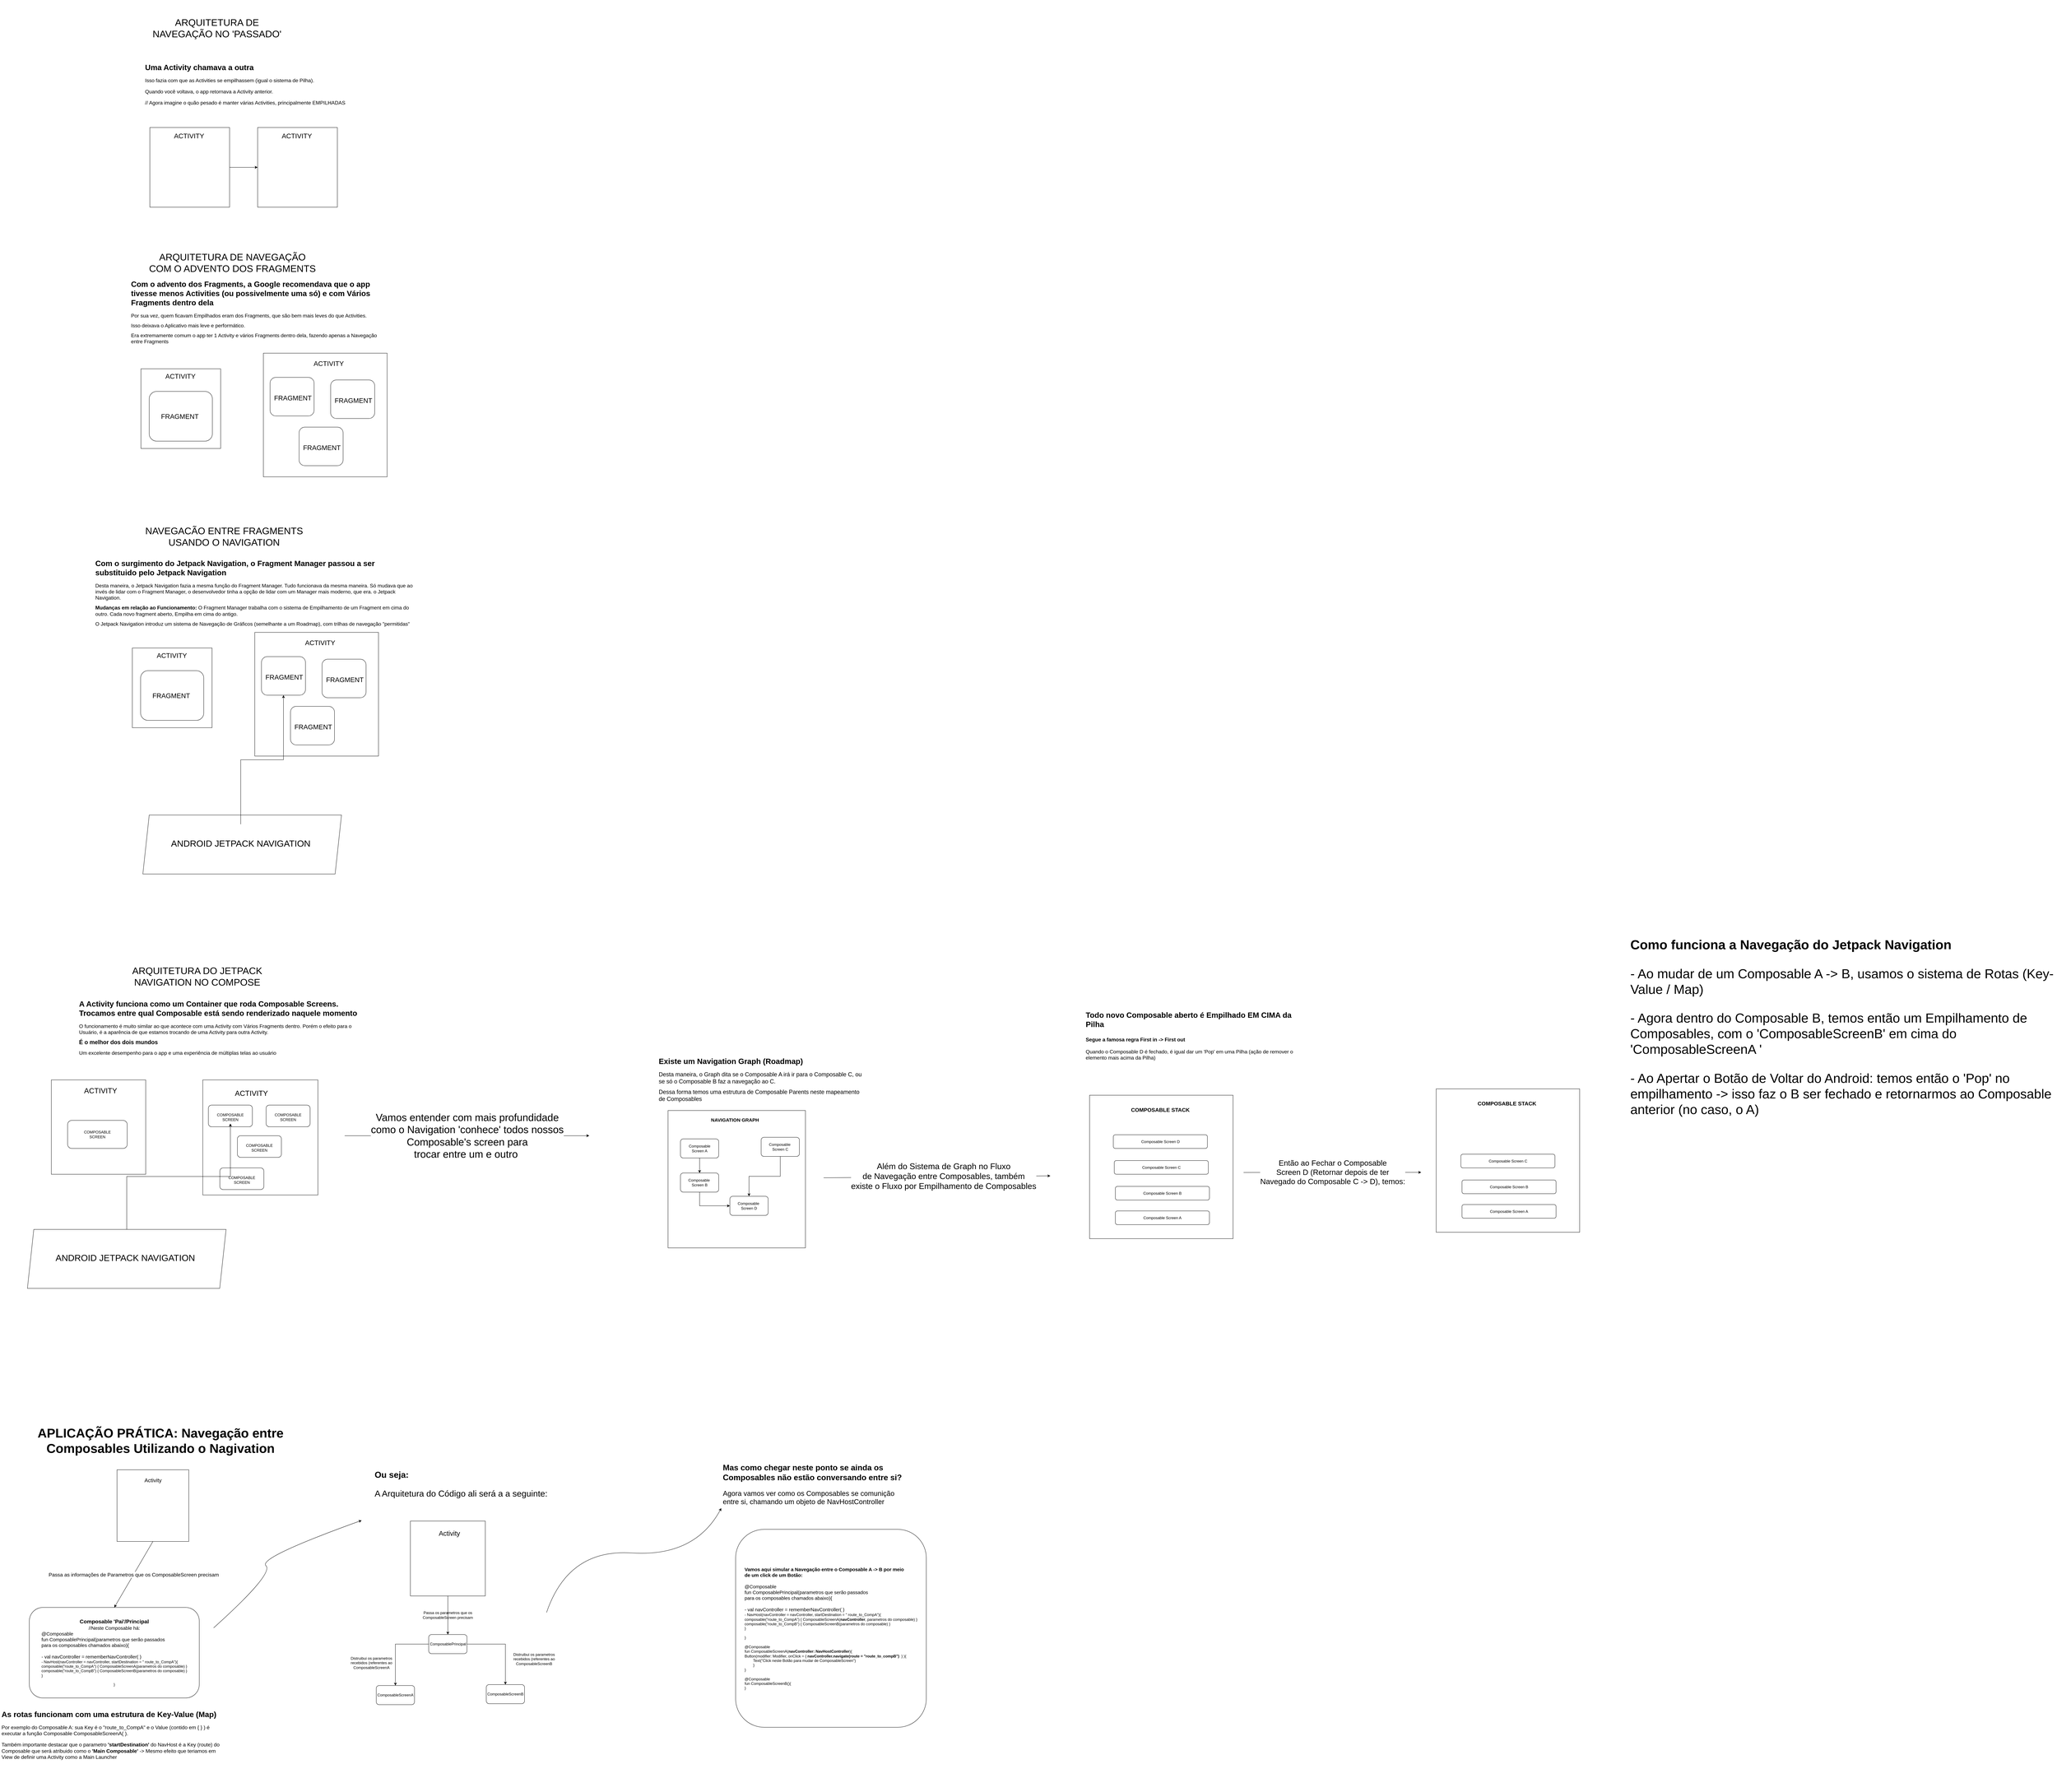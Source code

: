 <mxfile version="23.0.2" type="device">
  <diagram name="Página-1" id="vnE-OhJ1quT59aBhmt5D">
    <mxGraphModel dx="3384" dy="2220" grid="0" gridSize="10" guides="1" tooltips="1" connect="1" arrows="1" fold="1" page="0" pageScale="1" pageWidth="1169" pageHeight="827" math="0" shadow="0">
      <root>
        <mxCell id="0" />
        <mxCell id="1" parent="0" />
        <mxCell id="b6XDqglJRnaAeLfVJK7R-1" value="&lt;font style=&quot;font-size: 30px;&quot;&gt;ARQUITETURA DO JETPACK NAVIGATION NO COMPOSE&lt;/font&gt;" style="text;html=1;strokeColor=none;fillColor=none;align=center;verticalAlign=middle;whiteSpace=wrap;rounded=0;" vertex="1" parent="1">
          <mxGeometry x="-1891" y="1651" width="437" height="176" as="geometry" />
        </mxCell>
        <mxCell id="b6XDqglJRnaAeLfVJK7R-7" value="&lt;font style=&quot;font-size: 30px;&quot;&gt;ARQUITETURA DE NAVEGAÇÃO COM O ADVENTO DOS FRAGMENTS&lt;/font&gt;" style="text;html=1;strokeColor=none;fillColor=none;align=center;verticalAlign=middle;whiteSpace=wrap;rounded=0;" vertex="1" parent="1">
          <mxGeometry x="-1829" y="-588" width="534" height="176" as="geometry" />
        </mxCell>
        <mxCell id="b6XDqglJRnaAeLfVJK7R-8" value="" style="whiteSpace=wrap;html=1;aspect=fixed;" vertex="1" parent="1">
          <mxGeometry x="-1849" y="-167" width="250" height="250" as="geometry" />
        </mxCell>
        <mxCell id="b6XDqglJRnaAeLfVJK7R-9" value="&lt;font style=&quot;font-size: 21px;&quot;&gt;ACTIVITY&lt;/font&gt;" style="text;html=1;strokeColor=none;fillColor=none;align=center;verticalAlign=middle;whiteSpace=wrap;rounded=0;" vertex="1" parent="1">
          <mxGeometry x="-1841" y="-161" width="232" height="34" as="geometry" />
        </mxCell>
        <mxCell id="b6XDqglJRnaAeLfVJK7R-10" value="" style="rounded=1;whiteSpace=wrap;html=1;" vertex="1" parent="1">
          <mxGeometry x="-1823" y="-96" width="198" height="156" as="geometry" />
        </mxCell>
        <mxCell id="b6XDqglJRnaAeLfVJK7R-12" value="&lt;font style=&quot;font-size: 21px;&quot;&gt;FRAGMENT&lt;/font&gt;" style="text;html=1;strokeColor=none;fillColor=none;align=center;verticalAlign=middle;whiteSpace=wrap;rounded=0;" vertex="1" parent="1">
          <mxGeometry x="-1843" y="-35" width="232" height="34" as="geometry" />
        </mxCell>
        <mxCell id="b6XDqglJRnaAeLfVJK7R-30" style="edgeStyle=orthogonalEdgeStyle;rounded=0;orthogonalLoop=1;jettySize=auto;html=1;exitX=1;exitY=0.5;exitDx=0;exitDy=0;entryX=0;entryY=0.5;entryDx=0;entryDy=0;" edge="1" parent="1" source="b6XDqglJRnaAeLfVJK7R-14" target="b6XDqglJRnaAeLfVJK7R-28">
          <mxGeometry relative="1" as="geometry" />
        </mxCell>
        <mxCell id="b6XDqglJRnaAeLfVJK7R-14" value="" style="whiteSpace=wrap;html=1;aspect=fixed;" vertex="1" parent="1">
          <mxGeometry x="-1821" y="-924" width="250" height="250" as="geometry" />
        </mxCell>
        <mxCell id="b6XDqglJRnaAeLfVJK7R-15" value="&lt;font style=&quot;font-size: 21px;&quot;&gt;ACTIVITY&lt;/font&gt;" style="text;html=1;strokeColor=none;fillColor=none;align=center;verticalAlign=middle;whiteSpace=wrap;rounded=0;" vertex="1" parent="1">
          <mxGeometry x="-1814" y="-915" width="232" height="34" as="geometry" />
        </mxCell>
        <mxCell id="b6XDqglJRnaAeLfVJK7R-21" value="&lt;font style=&quot;font-size: 30px;&quot;&gt;ARQUITETURA DE NAVEGAÇÃO NO &#39;PASSADO&#39;&lt;/font&gt;" style="text;html=1;strokeColor=none;fillColor=none;align=center;verticalAlign=middle;whiteSpace=wrap;rounded=0;" vertex="1" parent="1">
          <mxGeometry x="-1829" y="-1324" width="437" height="176" as="geometry" />
        </mxCell>
        <mxCell id="b6XDqglJRnaAeLfVJK7R-28" value="" style="whiteSpace=wrap;html=1;aspect=fixed;" vertex="1" parent="1">
          <mxGeometry x="-1483" y="-924" width="250" height="250" as="geometry" />
        </mxCell>
        <mxCell id="b6XDqglJRnaAeLfVJK7R-29" value="&lt;font style=&quot;font-size: 21px;&quot;&gt;ACTIVITY&lt;/font&gt;" style="text;html=1;strokeColor=none;fillColor=none;align=center;verticalAlign=middle;whiteSpace=wrap;rounded=0;" vertex="1" parent="1">
          <mxGeometry x="-1476" y="-915" width="232" height="34" as="geometry" />
        </mxCell>
        <mxCell id="b6XDqglJRnaAeLfVJK7R-32" value="&lt;h1&gt;Uma Activity chamava a outra&lt;/h1&gt;&lt;p style=&quot;font-size: 16px;&quot;&gt;&lt;font style=&quot;font-size: 16px;&quot;&gt;Isso fazia com que as Activities se empilhassem (igual o sistema de Pilha).&amp;nbsp;&lt;/font&gt;&lt;/p&gt;&lt;p style=&quot;font-size: 16px;&quot;&gt;&lt;font style=&quot;font-size: 16px;&quot;&gt;Quando você voltava, o app retornava a Activity anterior.&lt;/font&gt;&lt;/p&gt;&lt;p style=&quot;font-size: 16px;&quot;&gt;&lt;font style=&quot;font-size: 16px;&quot;&gt;// Agora imagine o quão pesado é manter várias Activities, principalmente EMPILHADAS&lt;/font&gt;&lt;/p&gt;" style="text;html=1;strokeColor=none;fillColor=none;spacing=5;spacingTop=-20;whiteSpace=wrap;overflow=hidden;rounded=0;" vertex="1" parent="1">
          <mxGeometry x="-1841" y="-1132" width="784.5" height="158" as="geometry" />
        </mxCell>
        <mxCell id="b6XDqglJRnaAeLfVJK7R-33" value="&lt;h1&gt;Com o advento dos Fragments, a Google recomendava que o app tivesse menos Activities (ou possivelmente uma só) e com Vários Fragments dentro dela&lt;/h1&gt;&lt;p&gt;&lt;font style=&quot;font-size: 16px;&quot;&gt;Por sua vez, quem ficavam Empilhados eram dos Fragments, que são bem mais leves do que Activities.&lt;/font&gt;&lt;/p&gt;&lt;p&gt;&lt;font style=&quot;font-size: 16px;&quot;&gt;Isso deixava o Aplicativo mais leve e performático.&lt;/font&gt;&lt;/p&gt;&lt;p&gt;&lt;font style=&quot;font-size: 16px;&quot;&gt;Era extremamente comum o app ter 1 Activity e vários Fragments dentro dela, fazendo apenas a Navegação entre Fragments&lt;/font&gt;&lt;/p&gt;" style="text;html=1;strokeColor=none;fillColor=none;spacing=5;spacingTop=-20;whiteSpace=wrap;overflow=hidden;rounded=0;" vertex="1" parent="1">
          <mxGeometry x="-1885" y="-452" width="794" height="224" as="geometry" />
        </mxCell>
        <mxCell id="b6XDqglJRnaAeLfVJK7R-34" value="" style="whiteSpace=wrap;html=1;aspect=fixed;" vertex="1" parent="1">
          <mxGeometry x="-1465" y="-216" width="388" height="388" as="geometry" />
        </mxCell>
        <mxCell id="b6XDqglJRnaAeLfVJK7R-35" value="&lt;font style=&quot;font-size: 21px;&quot;&gt;ACTIVITY&lt;/font&gt;" style="text;html=1;strokeColor=none;fillColor=none;align=center;verticalAlign=middle;whiteSpace=wrap;rounded=0;" vertex="1" parent="1">
          <mxGeometry x="-1376" y="-201" width="232" height="34" as="geometry" />
        </mxCell>
        <mxCell id="b6XDqglJRnaAeLfVJK7R-40" value="" style="rounded=1;whiteSpace=wrap;html=1;" vertex="1" parent="1">
          <mxGeometry x="-1444" y="-140" width="138" height="121" as="geometry" />
        </mxCell>
        <mxCell id="b6XDqglJRnaAeLfVJK7R-41" value="&lt;font style=&quot;font-size: 21px;&quot;&gt;FRAGMENT&lt;/font&gt;" style="text;html=1;strokeColor=none;fillColor=none;align=center;verticalAlign=middle;whiteSpace=wrap;rounded=0;" vertex="1" parent="1">
          <mxGeometry x="-1453" y="-85" width="161" height="18" as="geometry" />
        </mxCell>
        <mxCell id="b6XDqglJRnaAeLfVJK7R-42" value="" style="rounded=1;whiteSpace=wrap;html=1;" vertex="1" parent="1">
          <mxGeometry x="-1254" y="-132" width="138" height="121" as="geometry" />
        </mxCell>
        <mxCell id="b6XDqglJRnaAeLfVJK7R-43" value="&lt;font style=&quot;font-size: 21px;&quot;&gt;FRAGMENT&lt;/font&gt;" style="text;html=1;strokeColor=none;fillColor=none;align=center;verticalAlign=middle;whiteSpace=wrap;rounded=0;" vertex="1" parent="1">
          <mxGeometry x="-1263" y="-77" width="161" height="18" as="geometry" />
        </mxCell>
        <mxCell id="b6XDqglJRnaAeLfVJK7R-44" value="" style="rounded=1;whiteSpace=wrap;html=1;" vertex="1" parent="1">
          <mxGeometry x="-1353" y="16" width="138" height="121" as="geometry" />
        </mxCell>
        <mxCell id="b6XDqglJRnaAeLfVJK7R-45" value="&lt;font style=&quot;font-size: 21px;&quot;&gt;FRAGMENT&lt;/font&gt;" style="text;html=1;strokeColor=none;fillColor=none;align=center;verticalAlign=middle;whiteSpace=wrap;rounded=0;" vertex="1" parent="1">
          <mxGeometry x="-1362" y="71" width="161" height="18" as="geometry" />
        </mxCell>
        <mxCell id="b6XDqglJRnaAeLfVJK7R-58" value="&lt;h1&gt;A Activity funciona como um Container que roda Composable Screens. Trocamos entre qual Composable está sendo renderizado naquele momento&lt;/h1&gt;&lt;p&gt;&lt;font style=&quot;font-size: 16px;&quot;&gt;O funcionamento é muito similar ao que acontece com uma Activity com Vários Fragments dentro. Porém o efeito para o Usuário, é a aparência de que estamos trocando de uma Activity para outra Activity.&lt;/font&gt;&lt;/p&gt;&lt;p&gt;&lt;font size=&quot;1&quot; style=&quot;&quot;&gt;&lt;b style=&quot;font-size: 18px;&quot;&gt;É o melhor dos dois mundos&lt;/b&gt;&lt;/font&gt;&lt;/p&gt;&lt;p&gt;&lt;font style=&quot;font-size: 16px;&quot;&gt;Um excelente desempenho para o app e uma experiência de múltiplas telas ao usuário&lt;/font&gt;&lt;/p&gt;&lt;p&gt;&lt;br&gt;&lt;/p&gt;&lt;p&gt;&lt;br&gt;&lt;/p&gt;" style="text;html=1;strokeColor=none;fillColor=none;spacing=5;spacingTop=-20;whiteSpace=wrap;overflow=hidden;rounded=0;" vertex="1" parent="1">
          <mxGeometry x="-2048" y="1806" width="919" height="210" as="geometry" />
        </mxCell>
        <mxCell id="b6XDqglJRnaAeLfVJK7R-73" value="&lt;font style=&quot;font-size: 30px;&quot;&gt;NAVEGACÃO ENTRE FRAGMENTS USANDO O NAVIGATION&lt;/font&gt;" style="text;html=1;strokeColor=none;fillColor=none;align=center;verticalAlign=middle;whiteSpace=wrap;rounded=0;" vertex="1" parent="1">
          <mxGeometry x="-1855.5" y="271" width="534" height="176" as="geometry" />
        </mxCell>
        <mxCell id="b6XDqglJRnaAeLfVJK7R-74" value="" style="whiteSpace=wrap;html=1;aspect=fixed;" vertex="1" parent="1">
          <mxGeometry x="-1876" y="709" width="250" height="250" as="geometry" />
        </mxCell>
        <mxCell id="b6XDqglJRnaAeLfVJK7R-75" value="&lt;font style=&quot;font-size: 21px;&quot;&gt;ACTIVITY&lt;/font&gt;" style="text;html=1;strokeColor=none;fillColor=none;align=center;verticalAlign=middle;whiteSpace=wrap;rounded=0;" vertex="1" parent="1">
          <mxGeometry x="-1868" y="715" width="232" height="34" as="geometry" />
        </mxCell>
        <mxCell id="b6XDqglJRnaAeLfVJK7R-76" value="" style="rounded=1;whiteSpace=wrap;html=1;" vertex="1" parent="1">
          <mxGeometry x="-1850" y="780" width="198" height="156" as="geometry" />
        </mxCell>
        <mxCell id="b6XDqglJRnaAeLfVJK7R-77" value="&lt;font style=&quot;font-size: 21px;&quot;&gt;FRAGMENT&lt;/font&gt;" style="text;html=1;strokeColor=none;fillColor=none;align=center;verticalAlign=middle;whiteSpace=wrap;rounded=0;" vertex="1" parent="1">
          <mxGeometry x="-1870" y="841" width="232" height="34" as="geometry" />
        </mxCell>
        <mxCell id="b6XDqglJRnaAeLfVJK7R-78" value="&lt;h1&gt;Com o surgimento do Jetpack Navigation, o Fragment Manager passou a ser substituido pelo Jetpack Navigation&lt;/h1&gt;&lt;p&gt;&lt;span style=&quot;font-size: 16px;&quot;&gt;Desta maneira, o Jetpack Navigation fazia a mesma função do Fragment Manager. Tudo funcionava da mesma maneira. Só mudava que ao invés de lidar com o Fragment Manager, o desenvolvedor tinha a opção de lidar com um Manager mais moderno, que era. o Jetpack Navigation.&lt;/span&gt;&lt;/p&gt;&lt;p&gt;&lt;font style=&quot;font-size: 16px;&quot;&gt;&lt;b&gt;Mudanças em relação ao Funcionamento: &lt;/b&gt;O Fragment Manager trabalha com o sistema de Empilhamento de um Fragment em cima do outro. Cada novo fragment aberto, Empilha em cima do antigo.&lt;/font&gt;&lt;/p&gt;&lt;p&gt;&lt;font style=&quot;font-size: 16px;&quot;&gt;O Jetpack Navigation introduz um sistema de Navegação de Gráficos (semelhante a um Roadmap), com trilhas de navegação &quot;permitidas&quot;&lt;/font&gt;&lt;/p&gt;" style="text;html=1;strokeColor=none;fillColor=none;spacing=5;spacingTop=-20;whiteSpace=wrap;overflow=hidden;rounded=0;" vertex="1" parent="1">
          <mxGeometry x="-1997" y="424" width="1006" height="224" as="geometry" />
        </mxCell>
        <mxCell id="b6XDqglJRnaAeLfVJK7R-79" value="" style="whiteSpace=wrap;html=1;aspect=fixed;" vertex="1" parent="1">
          <mxGeometry x="-1492" y="660" width="388" height="388" as="geometry" />
        </mxCell>
        <mxCell id="b6XDqglJRnaAeLfVJK7R-80" value="&lt;font style=&quot;font-size: 21px;&quot;&gt;ACTIVITY&lt;/font&gt;" style="text;html=1;strokeColor=none;fillColor=none;align=center;verticalAlign=middle;whiteSpace=wrap;rounded=0;" vertex="1" parent="1">
          <mxGeometry x="-1403" y="675" width="232" height="34" as="geometry" />
        </mxCell>
        <mxCell id="b6XDqglJRnaAeLfVJK7R-81" value="" style="rounded=1;whiteSpace=wrap;html=1;" vertex="1" parent="1">
          <mxGeometry x="-1471" y="736" width="138" height="121" as="geometry" />
        </mxCell>
        <mxCell id="b6XDqglJRnaAeLfVJK7R-82" value="&lt;font style=&quot;font-size: 21px;&quot;&gt;FRAGMENT&lt;/font&gt;" style="text;html=1;strokeColor=none;fillColor=none;align=center;verticalAlign=middle;whiteSpace=wrap;rounded=0;" vertex="1" parent="1">
          <mxGeometry x="-1480" y="791" width="161" height="18" as="geometry" />
        </mxCell>
        <mxCell id="b6XDqglJRnaAeLfVJK7R-83" value="" style="rounded=1;whiteSpace=wrap;html=1;" vertex="1" parent="1">
          <mxGeometry x="-1281" y="744" width="138" height="121" as="geometry" />
        </mxCell>
        <mxCell id="b6XDqglJRnaAeLfVJK7R-84" value="&lt;font style=&quot;font-size: 21px;&quot;&gt;FRAGMENT&lt;/font&gt;" style="text;html=1;strokeColor=none;fillColor=none;align=center;verticalAlign=middle;whiteSpace=wrap;rounded=0;" vertex="1" parent="1">
          <mxGeometry x="-1290" y="799" width="161" height="18" as="geometry" />
        </mxCell>
        <mxCell id="b6XDqglJRnaAeLfVJK7R-85" value="" style="rounded=1;whiteSpace=wrap;html=1;" vertex="1" parent="1">
          <mxGeometry x="-1380" y="892" width="138" height="121" as="geometry" />
        </mxCell>
        <mxCell id="b6XDqglJRnaAeLfVJK7R-86" value="&lt;font style=&quot;font-size: 21px;&quot;&gt;FRAGMENT&lt;/font&gt;" style="text;html=1;strokeColor=none;fillColor=none;align=center;verticalAlign=middle;whiteSpace=wrap;rounded=0;" vertex="1" parent="1">
          <mxGeometry x="-1389" y="947" width="161" height="18" as="geometry" />
        </mxCell>
        <mxCell id="b6XDqglJRnaAeLfVJK7R-87" value="" style="shape=parallelogram;perimeter=parallelogramPerimeter;whiteSpace=wrap;html=1;fixedSize=1;" vertex="1" parent="1">
          <mxGeometry x="-1843" y="1233" width="623" height="185" as="geometry" />
        </mxCell>
        <mxCell id="b6XDqglJRnaAeLfVJK7R-89" style="edgeStyle=orthogonalEdgeStyle;rounded=0;orthogonalLoop=1;jettySize=auto;html=1;exitX=0.5;exitY=0;exitDx=0;exitDy=0;" edge="1" parent="1" source="b6XDqglJRnaAeLfVJK7R-88" target="b6XDqglJRnaAeLfVJK7R-81">
          <mxGeometry relative="1" as="geometry" />
        </mxCell>
        <mxCell id="b6XDqglJRnaAeLfVJK7R-88" value="&lt;font style=&quot;font-size: 28px;&quot;&gt;ANDROID JETPACK NAVIGATION&lt;/font&gt;" style="text;html=1;strokeColor=none;fillColor=none;align=center;verticalAlign=middle;whiteSpace=wrap;rounded=0;" vertex="1" parent="1">
          <mxGeometry x="-1772" y="1262" width="472" height="120" as="geometry" />
        </mxCell>
        <mxCell id="b6XDqglJRnaAeLfVJK7R-91" value="" style="whiteSpace=wrap;html=1;aspect=fixed;" vertex="1" parent="1">
          <mxGeometry x="-2130" y="2064" width="296" height="296" as="geometry" />
        </mxCell>
        <mxCell id="b6XDqglJRnaAeLfVJK7R-92" value="&lt;font style=&quot;font-size: 23px;&quot;&gt;ACTIVITY&lt;/font&gt;" style="text;html=1;strokeColor=none;fillColor=none;align=center;verticalAlign=middle;whiteSpace=wrap;rounded=0;" vertex="1" parent="1">
          <mxGeometry x="-2061" y="2067" width="171" height="61" as="geometry" />
        </mxCell>
        <mxCell id="b6XDqglJRnaAeLfVJK7R-96" value="" style="rounded=1;whiteSpace=wrap;html=1;" vertex="1" parent="1">
          <mxGeometry x="-2079" y="2191" width="187" height="88" as="geometry" />
        </mxCell>
        <mxCell id="b6XDqglJRnaAeLfVJK7R-97" value="COMPOSABLE&lt;br&gt;SCREEN" style="text;html=1;strokeColor=none;fillColor=none;align=center;verticalAlign=middle;whiteSpace=wrap;rounded=0;" vertex="1" parent="1">
          <mxGeometry x="-2074" y="2214.5" width="177" height="41" as="geometry" />
        </mxCell>
        <mxCell id="b6XDqglJRnaAeLfVJK7R-98" value="" style="whiteSpace=wrap;html=1;aspect=fixed;" vertex="1" parent="1">
          <mxGeometry x="-1655" y="2064" width="361" height="361" as="geometry" />
        </mxCell>
        <mxCell id="b6XDqglJRnaAeLfVJK7R-99" value="&lt;font style=&quot;font-size: 23px;&quot;&gt;ACTIVITY&lt;/font&gt;" style="text;html=1;strokeColor=none;fillColor=none;align=center;verticalAlign=middle;whiteSpace=wrap;rounded=0;" vertex="1" parent="1">
          <mxGeometry x="-1588" y="2075" width="171" height="61" as="geometry" />
        </mxCell>
        <mxCell id="b6XDqglJRnaAeLfVJK7R-100" value="" style="rounded=1;whiteSpace=wrap;html=1;" vertex="1" parent="1">
          <mxGeometry x="-1637.5" y="2143" width="138" height="68" as="geometry" />
        </mxCell>
        <mxCell id="b6XDqglJRnaAeLfVJK7R-101" value="COMPOSABLE&lt;br&gt;SCREEN" style="text;html=1;strokeColor=none;fillColor=none;align=center;verticalAlign=middle;whiteSpace=wrap;rounded=0;" vertex="1" parent="1">
          <mxGeometry x="-1657" y="2160" width="177" height="41" as="geometry" />
        </mxCell>
        <mxCell id="b6XDqglJRnaAeLfVJK7R-106" value="" style="rounded=1;whiteSpace=wrap;html=1;" vertex="1" parent="1">
          <mxGeometry x="-1456.5" y="2143" width="138" height="68" as="geometry" />
        </mxCell>
        <mxCell id="b6XDqglJRnaAeLfVJK7R-107" value="COMPOSABLE&lt;br&gt;SCREEN" style="text;html=1;strokeColor=none;fillColor=none;align=center;verticalAlign=middle;whiteSpace=wrap;rounded=0;" vertex="1" parent="1">
          <mxGeometry x="-1476" y="2160" width="177" height="41" as="geometry" />
        </mxCell>
        <mxCell id="b6XDqglJRnaAeLfVJK7R-108" value="" style="rounded=1;whiteSpace=wrap;html=1;" vertex="1" parent="1">
          <mxGeometry x="-1546.5" y="2239" width="138" height="68" as="geometry" />
        </mxCell>
        <mxCell id="b6XDqglJRnaAeLfVJK7R-109" value="COMPOSABLE&lt;br&gt;SCREEN" style="text;html=1;strokeColor=none;fillColor=none;align=center;verticalAlign=middle;whiteSpace=wrap;rounded=0;" vertex="1" parent="1">
          <mxGeometry x="-1566" y="2256" width="177" height="41" as="geometry" />
        </mxCell>
        <mxCell id="b6XDqglJRnaAeLfVJK7R-110" value="" style="rounded=1;whiteSpace=wrap;html=1;" vertex="1" parent="1">
          <mxGeometry x="-1601.5" y="2340" width="138" height="68" as="geometry" />
        </mxCell>
        <mxCell id="b6XDqglJRnaAeLfVJK7R-111" value="COMPOSABLE&lt;br&gt;SCREEN" style="text;html=1;strokeColor=none;fillColor=none;align=center;verticalAlign=middle;whiteSpace=wrap;rounded=0;" vertex="1" parent="1">
          <mxGeometry x="-1621" y="2357" width="177" height="41" as="geometry" />
        </mxCell>
        <mxCell id="b6XDqglJRnaAeLfVJK7R-114" style="edgeStyle=orthogonalEdgeStyle;rounded=0;orthogonalLoop=1;jettySize=auto;html=1;exitX=0.5;exitY=0;exitDx=0;exitDy=0;entryX=0.5;entryY=1;entryDx=0;entryDy=0;" edge="1" parent="1" source="b6XDqglJRnaAeLfVJK7R-112" target="b6XDqglJRnaAeLfVJK7R-101">
          <mxGeometry relative="1" as="geometry" />
        </mxCell>
        <mxCell id="b6XDqglJRnaAeLfVJK7R-112" value="" style="shape=parallelogram;perimeter=parallelogramPerimeter;whiteSpace=wrap;html=1;fixedSize=1;" vertex="1" parent="1">
          <mxGeometry x="-2205" y="2533" width="623" height="185" as="geometry" />
        </mxCell>
        <mxCell id="b6XDqglJRnaAeLfVJK7R-113" value="&lt;font style=&quot;font-size: 28px;&quot;&gt;ANDROID JETPACK NAVIGATION&lt;/font&gt;" style="text;html=1;strokeColor=none;fillColor=none;align=center;verticalAlign=middle;whiteSpace=wrap;rounded=0;" vertex="1" parent="1">
          <mxGeometry x="-2134" y="2562" width="472" height="120" as="geometry" />
        </mxCell>
        <mxCell id="b6XDqglJRnaAeLfVJK7R-116" value="" style="endArrow=classic;html=1;rounded=0;" edge="1" parent="1">
          <mxGeometry relative="1" as="geometry">
            <mxPoint x="-1210" y="2239" as="sourcePoint" />
            <mxPoint x="-443" y="2239" as="targetPoint" />
          </mxGeometry>
        </mxCell>
        <mxCell id="b6XDqglJRnaAeLfVJK7R-117" value="&lt;font style=&quot;font-size: 32px;&quot;&gt;Vamos entender com mais profundidade&lt;br&gt;como o Navigation &#39;conhece&#39; todos nossos&lt;br&gt;Composable&#39;s screen para&lt;br&gt;trocar entre um e outro&amp;nbsp;&lt;br&gt;&lt;/font&gt;" style="edgeLabel;resizable=0;html=1;align=center;verticalAlign=middle;" connectable="0" vertex="1" parent="b6XDqglJRnaAeLfVJK7R-116">
          <mxGeometry relative="1" as="geometry" />
        </mxCell>
        <mxCell id="b6XDqglJRnaAeLfVJK7R-118" value="&lt;h1&gt;Existe um Navigation Graph (Roadmap)&lt;/h1&gt;&lt;p&gt;&lt;font style=&quot;font-size: 18px;&quot;&gt;Desta maneira, o Graph dita se o Composable A irá ir para o Composable C, ou se só o Composable B faz a navegação ao C.&lt;/font&gt;&lt;/p&gt;&lt;p&gt;&lt;font style=&quot;font-size: 18px;&quot;&gt;Dessa forma temos uma estrutura de Composable Parents neste mapeamento de Composables&lt;/font&gt;&lt;/p&gt;" style="text;html=1;strokeColor=none;fillColor=none;spacing=5;spacingTop=-20;whiteSpace=wrap;overflow=hidden;rounded=0;" vertex="1" parent="1">
          <mxGeometry x="-230" y="1986" width="658" height="212" as="geometry" />
        </mxCell>
        <mxCell id="b6XDqglJRnaAeLfVJK7R-119" value="" style="whiteSpace=wrap;html=1;aspect=fixed;" vertex="1" parent="1">
          <mxGeometry x="-196" y="2160" width="431" height="431" as="geometry" />
        </mxCell>
        <mxCell id="b6XDqglJRnaAeLfVJK7R-126" style="edgeStyle=orthogonalEdgeStyle;rounded=0;orthogonalLoop=1;jettySize=auto;html=1;exitX=0.5;exitY=1;exitDx=0;exitDy=0;" edge="1" parent="1" source="b6XDqglJRnaAeLfVJK7R-120" target="b6XDqglJRnaAeLfVJK7R-121">
          <mxGeometry relative="1" as="geometry" />
        </mxCell>
        <mxCell id="b6XDqglJRnaAeLfVJK7R-120" value="Composable &lt;br&gt;Screen A" style="rounded=1;whiteSpace=wrap;html=1;" vertex="1" parent="1">
          <mxGeometry x="-157" y="2249" width="120" height="60" as="geometry" />
        </mxCell>
        <mxCell id="b6XDqglJRnaAeLfVJK7R-127" style="edgeStyle=orthogonalEdgeStyle;rounded=0;orthogonalLoop=1;jettySize=auto;html=1;exitX=0.5;exitY=1;exitDx=0;exitDy=0;entryX=0;entryY=0.5;entryDx=0;entryDy=0;" edge="1" parent="1" source="b6XDqglJRnaAeLfVJK7R-121" target="b6XDqglJRnaAeLfVJK7R-122">
          <mxGeometry relative="1" as="geometry" />
        </mxCell>
        <mxCell id="b6XDqglJRnaAeLfVJK7R-121" value="Composable&amp;nbsp;&lt;br&gt;Screen B" style="rounded=1;whiteSpace=wrap;html=1;" vertex="1" parent="1">
          <mxGeometry x="-157" y="2356" width="120" height="60" as="geometry" />
        </mxCell>
        <mxCell id="b6XDqglJRnaAeLfVJK7R-122" value="Composable&amp;nbsp;&lt;br&gt;Screen D" style="rounded=1;whiteSpace=wrap;html=1;" vertex="1" parent="1">
          <mxGeometry x="-2" y="2429" width="120" height="60" as="geometry" />
        </mxCell>
        <mxCell id="b6XDqglJRnaAeLfVJK7R-128" style="edgeStyle=orthogonalEdgeStyle;rounded=0;orthogonalLoop=1;jettySize=auto;html=1;exitX=0.5;exitY=1;exitDx=0;exitDy=0;entryX=0.5;entryY=0;entryDx=0;entryDy=0;" edge="1" parent="1" source="b6XDqglJRnaAeLfVJK7R-123" target="b6XDqglJRnaAeLfVJK7R-122">
          <mxGeometry relative="1" as="geometry" />
        </mxCell>
        <mxCell id="b6XDqglJRnaAeLfVJK7R-123" value="Composable&amp;nbsp;&lt;br&gt;Screen C" style="rounded=1;whiteSpace=wrap;html=1;" vertex="1" parent="1">
          <mxGeometry x="96" y="2244" width="120" height="60" as="geometry" />
        </mxCell>
        <mxCell id="b6XDqglJRnaAeLfVJK7R-129" value="&lt;font style=&quot;font-size: 15px;&quot;&gt;&lt;b&gt;NAVIGATION GRAPH&lt;/b&gt;&lt;/font&gt;" style="text;html=1;strokeColor=none;fillColor=none;align=center;verticalAlign=middle;whiteSpace=wrap;rounded=0;" vertex="1" parent="1">
          <mxGeometry x="-157" y="2174" width="342" height="30" as="geometry" />
        </mxCell>
        <mxCell id="b6XDqglJRnaAeLfVJK7R-130" value="" style="endArrow=classic;html=1;rounded=0;" edge="1" parent="1">
          <mxGeometry relative="1" as="geometry">
            <mxPoint x="292" y="2371" as="sourcePoint" />
            <mxPoint x="1003" y="2365" as="targetPoint" />
          </mxGeometry>
        </mxCell>
        <mxCell id="b6XDqglJRnaAeLfVJK7R-133" value="&lt;font style=&quot;font-size: 26px;&quot;&gt;Além do Sistema de Graph no Fluxo&lt;br&gt;de Navegação entre Composables, também&lt;br&gt;existe o Fluxo por Empilhamento de Composables&lt;br&gt;&lt;/font&gt;" style="edgeLabel;html=1;align=center;verticalAlign=middle;resizable=0;points=[];" vertex="1" connectable="0" parent="b6XDqglJRnaAeLfVJK7R-130">
          <mxGeometry x="0.056" y="2" relative="1" as="geometry">
            <mxPoint as="offset" />
          </mxGeometry>
        </mxCell>
        <mxCell id="b6XDqglJRnaAeLfVJK7R-134" value="" style="whiteSpace=wrap;html=1;aspect=fixed;" vertex="1" parent="1">
          <mxGeometry x="1126" y="2112" width="450" height="450" as="geometry" />
        </mxCell>
        <mxCell id="b6XDqglJRnaAeLfVJK7R-135" value="&lt;font style=&quot;font-size: 17px;&quot;&gt;&lt;b&gt;COMPOSABLE STACK&lt;/b&gt;&lt;/font&gt;" style="text;html=1;strokeColor=none;fillColor=none;align=center;verticalAlign=middle;whiteSpace=wrap;rounded=0;" vertex="1" parent="1">
          <mxGeometry x="1218" y="2128" width="260" height="62" as="geometry" />
        </mxCell>
        <mxCell id="b6XDqglJRnaAeLfVJK7R-137" value="Composable Screen A" style="rounded=1;whiteSpace=wrap;html=1;" vertex="1" parent="1">
          <mxGeometry x="1207" y="2475" width="295" height="43" as="geometry" />
        </mxCell>
        <mxCell id="b6XDqglJRnaAeLfVJK7R-138" value="Composable Screen B" style="rounded=1;whiteSpace=wrap;html=1;" vertex="1" parent="1">
          <mxGeometry x="1207" y="2398" width="295" height="43" as="geometry" />
        </mxCell>
        <mxCell id="b6XDqglJRnaAeLfVJK7R-139" value="Composable Screen C" style="rounded=1;whiteSpace=wrap;html=1;" vertex="1" parent="1">
          <mxGeometry x="1203.5" y="2317" width="295" height="43" as="geometry" />
        </mxCell>
        <mxCell id="b6XDqglJRnaAeLfVJK7R-140" value="Composable Screen D" style="rounded=1;whiteSpace=wrap;html=1;" vertex="1" parent="1">
          <mxGeometry x="1200.5" y="2236" width="295" height="43" as="geometry" />
        </mxCell>
        <mxCell id="b6XDqglJRnaAeLfVJK7R-141" value="&lt;h1&gt;&lt;span style=&quot;background-color: initial;&quot;&gt;Todo novo Composable aberto é Empilhado EM CIMA da Pilha&lt;/span&gt;&lt;/h1&gt;&lt;h1&gt;&lt;span style=&quot;background-color: initial;&quot;&gt;&lt;font style=&quot;font-size: 16px;&quot;&gt;Segue a famosa regra First in -&amp;gt; First out&lt;/font&gt;&lt;/span&gt;&lt;br&gt;&lt;/h1&gt;&lt;div&gt;&lt;span style=&quot;background-color: initial; font-weight: normal;&quot;&gt;&lt;font style=&quot;font-size: 16px;&quot;&gt;Quando o Composable D é fechado, é igual dar um &#39;Pop&#39; em uma Pilha (ação de remover o elemento mais acima da Pilha)&lt;/font&gt;&lt;/span&gt;&lt;/div&gt;" style="text;html=1;strokeColor=none;fillColor=none;spacing=5;spacingTop=-20;whiteSpace=wrap;overflow=hidden;rounded=0;" vertex="1" parent="1">
          <mxGeometry x="1109" y="1841" width="715" height="245" as="geometry" />
        </mxCell>
        <mxCell id="b6XDqglJRnaAeLfVJK7R-142" value="" style="endArrow=classic;html=1;rounded=0;" edge="1" parent="1">
          <mxGeometry relative="1" as="geometry">
            <mxPoint x="1609" y="2354.33" as="sourcePoint" />
            <mxPoint x="2166" y="2354" as="targetPoint" />
          </mxGeometry>
        </mxCell>
        <mxCell id="b6XDqglJRnaAeLfVJK7R-143" value="&lt;font style=&quot;font-size: 24px;&quot;&gt;Então ao Fechar o Composable &lt;br&gt;Screen D (Retornar depois de ter&lt;br&gt;Navegado do Composable C -&amp;gt; D), temos:&lt;/font&gt;" style="edgeLabel;resizable=0;html=1;align=center;verticalAlign=middle;" connectable="0" vertex="1" parent="b6XDqglJRnaAeLfVJK7R-142">
          <mxGeometry relative="1" as="geometry" />
        </mxCell>
        <mxCell id="b6XDqglJRnaAeLfVJK7R-144" value="" style="whiteSpace=wrap;html=1;aspect=fixed;" vertex="1" parent="1">
          <mxGeometry x="2213" y="2092" width="450" height="450" as="geometry" />
        </mxCell>
        <mxCell id="b6XDqglJRnaAeLfVJK7R-145" value="&lt;font style=&quot;font-size: 17px;&quot;&gt;&lt;b&gt;COMPOSABLE STACK&lt;/b&gt;&lt;/font&gt;" style="text;html=1;strokeColor=none;fillColor=none;align=center;verticalAlign=middle;whiteSpace=wrap;rounded=0;" vertex="1" parent="1">
          <mxGeometry x="2305" y="2108" width="260" height="62" as="geometry" />
        </mxCell>
        <mxCell id="b6XDqglJRnaAeLfVJK7R-146" value="Composable Screen A" style="rounded=1;whiteSpace=wrap;html=1;" vertex="1" parent="1">
          <mxGeometry x="2294" y="2455" width="295" height="43" as="geometry" />
        </mxCell>
        <mxCell id="b6XDqglJRnaAeLfVJK7R-147" value="Composable Screen B" style="rounded=1;whiteSpace=wrap;html=1;" vertex="1" parent="1">
          <mxGeometry x="2294" y="2378" width="295" height="43" as="geometry" />
        </mxCell>
        <mxCell id="b6XDqglJRnaAeLfVJK7R-148" value="Composable Screen C" style="rounded=1;whiteSpace=wrap;html=1;" vertex="1" parent="1">
          <mxGeometry x="2290.5" y="2297" width="295" height="43" as="geometry" />
        </mxCell>
        <mxCell id="b6XDqglJRnaAeLfVJK7R-151" value="&lt;font size=&quot;1&quot; style=&quot;&quot;&gt;&lt;b style=&quot;font-size: 40px;&quot;&gt;APLICAÇÃO PRÁTICA: Navegação entre Composables Utilizando o Nagivation&lt;/b&gt;&lt;/font&gt;" style="text;html=1;strokeColor=none;fillColor=none;align=center;verticalAlign=middle;whiteSpace=wrap;rounded=0;" vertex="1" parent="1">
          <mxGeometry x="-2201" y="3077" width="827" height="236" as="geometry" />
        </mxCell>
        <mxCell id="b6XDqglJRnaAeLfVJK7R-152" value="" style="whiteSpace=wrap;html=1;aspect=fixed;" vertex="1" parent="1">
          <mxGeometry x="-1924" y="3287" width="225" height="225" as="geometry" />
        </mxCell>
        <mxCell id="b6XDqglJRnaAeLfVJK7R-153" value="&lt;font style=&quot;font-size: 17px;&quot;&gt;Activity&lt;/font&gt;" style="text;html=1;strokeColor=none;fillColor=none;align=center;verticalAlign=middle;whiteSpace=wrap;rounded=0;" vertex="1" parent="1">
          <mxGeometry x="-1841.5" y="3306" width="60" height="30" as="geometry" />
        </mxCell>
        <mxCell id="b6XDqglJRnaAeLfVJK7R-154" value="&lt;font style=&quot;&quot;&gt;&lt;b style=&quot;font-size: 17px;&quot;&gt;Composable &#39;Pai&#39;/Principal&lt;/b&gt;&lt;br&gt;&lt;font style=&quot;&quot;&gt;&lt;span style=&quot;font-size: 15px;&quot;&gt;//Neste Composable há: &lt;/span&gt;&lt;br&gt;&lt;div style=&quot;font-size: 15px; text-align: left;&quot;&gt;&lt;span style=&quot;background-color: initial;&quot;&gt;@Composable&lt;/span&gt;&lt;/div&gt;&lt;div style=&quot;font-size: 15px; text-align: left;&quot;&gt;&lt;span style=&quot;background-color: initial;&quot;&gt;fun ComposablePrincipal(parametros que serão passados&lt;/span&gt;&lt;/div&gt;&lt;div style=&quot;font-size: 15px; text-align: left;&quot;&gt;&lt;span style=&quot;background-color: initial;&quot;&gt;para os composables chamados abaixo){&lt;/span&gt;&lt;/div&gt;&lt;div style=&quot;text-align: left;&quot;&gt;&lt;span style=&quot;font-size: 15px;&quot;&gt;&lt;br&gt;&lt;/span&gt;&lt;/div&gt;&lt;span style=&quot;font-size: 15px;&quot;&gt;&lt;div style=&quot;text-align: left;&quot;&gt;&lt;span style=&quot;background-color: initial;&quot;&gt;- val navController = rememberNavController( )&lt;/span&gt;&lt;/div&gt;&lt;/span&gt;&lt;/font&gt;&lt;div style=&quot;text-align: left;&quot;&gt;&lt;span style=&quot;background-color: initial;&quot;&gt;- NavHost(navController = navController, startDestination = &quot; route_to_CompA&quot;){&lt;/span&gt;&lt;/div&gt;&lt;div style=&quot;text-align: left;&quot;&gt;&lt;span style=&quot;background-color: initial;&quot;&gt;composable(&quot;route_to_CompA&quot;) { ComposableScreenA(parametros do composable) }&lt;/span&gt;&lt;/div&gt;&lt;div style=&quot;text-align: left;&quot;&gt;&lt;span style=&quot;background-color: initial;&quot;&gt;composable(&quot;route_to_CompB&quot;) { ComposableScreenB(parametros do composable) }&lt;/span&gt;&lt;/div&gt;&lt;div style=&quot;text-align: left;&quot;&gt;&lt;span style=&quot;background-color: initial;&quot;&gt;}&lt;/span&gt;&lt;/div&gt;&lt;div style=&quot;text-align: left;&quot;&gt;&lt;br&gt;&lt;/div&gt;}&lt;br&gt;&lt;/font&gt;" style="rounded=1;whiteSpace=wrap;html=1;" vertex="1" parent="1">
          <mxGeometry x="-2199" y="3719" width="533" height="284" as="geometry" />
        </mxCell>
        <mxCell id="b6XDqglJRnaAeLfVJK7R-155" value="" style="endArrow=classic;html=1;rounded=0;exitX=0.5;exitY=1;exitDx=0;exitDy=0;entryX=0.5;entryY=0;entryDx=0;entryDy=0;" edge="1" parent="1" source="b6XDqglJRnaAeLfVJK7R-152" target="b6XDqglJRnaAeLfVJK7R-154">
          <mxGeometry relative="1" as="geometry">
            <mxPoint x="-2012" y="3656" as="sourcePoint" />
            <mxPoint x="-1912" y="3656" as="targetPoint" />
          </mxGeometry>
        </mxCell>
        <mxCell id="b6XDqglJRnaAeLfVJK7R-156" value="&lt;font style=&quot;font-size: 16px;&quot;&gt;Passa as informações de Parametros que os ComposableScreen precisam&lt;/font&gt;" style="edgeLabel;resizable=0;html=1;align=center;verticalAlign=middle;" connectable="0" vertex="1" parent="b6XDqglJRnaAeLfVJK7R-155">
          <mxGeometry relative="1" as="geometry" />
        </mxCell>
        <mxCell id="b6XDqglJRnaAeLfVJK7R-157" value="" style="curved=1;endArrow=classic;html=1;rounded=0;" edge="1" parent="1">
          <mxGeometry width="50" height="50" relative="1" as="geometry">
            <mxPoint x="-1621" y="3783" as="sourcePoint" />
            <mxPoint x="-1157" y="3446" as="targetPoint" />
            <Array as="points">
              <mxPoint x="-1432" y="3613" />
              <mxPoint x="-1482" y="3563" />
            </Array>
          </mxGeometry>
        </mxCell>
        <mxCell id="b6XDqglJRnaAeLfVJK7R-158" value="&lt;h1 style=&quot;font-size: 27px;&quot;&gt;Ou seja:&lt;/h1&gt;&lt;p style=&quot;font-size: 27px;&quot;&gt;&lt;font style=&quot;font-size: 27px;&quot;&gt;A Arquitetura do Código ali será a a seguinte:&lt;/font&gt;&lt;/p&gt;" style="text;html=1;strokeColor=none;fillColor=none;spacing=5;spacingTop=-20;whiteSpace=wrap;overflow=hidden;rounded=0;" vertex="1" parent="1">
          <mxGeometry x="-1121" y="3279" width="590" height="177" as="geometry" />
        </mxCell>
        <mxCell id="b6XDqglJRnaAeLfVJK7R-162" value="" style="edgeStyle=orthogonalEdgeStyle;rounded=0;orthogonalLoop=1;jettySize=auto;html=1;" edge="1" parent="1" source="b6XDqglJRnaAeLfVJK7R-159" target="b6XDqglJRnaAeLfVJK7R-161">
          <mxGeometry relative="1" as="geometry" />
        </mxCell>
        <mxCell id="b6XDqglJRnaAeLfVJK7R-159" value="" style="whiteSpace=wrap;html=1;aspect=fixed;" vertex="1" parent="1">
          <mxGeometry x="-1004" y="3448" width="235" height="235" as="geometry" />
        </mxCell>
        <mxCell id="b6XDqglJRnaAeLfVJK7R-160" value="&lt;font style=&quot;font-size: 21px;&quot;&gt;Activity&lt;/font&gt;" style="text;html=1;strokeColor=none;fillColor=none;align=center;verticalAlign=middle;whiteSpace=wrap;rounded=0;" vertex="1" parent="1">
          <mxGeometry x="-979" y="3466" width="195" height="40" as="geometry" />
        </mxCell>
        <mxCell id="b6XDqglJRnaAeLfVJK7R-164" value="" style="edgeStyle=orthogonalEdgeStyle;rounded=0;orthogonalLoop=1;jettySize=auto;html=1;" edge="1" parent="1" source="b6XDqglJRnaAeLfVJK7R-161" target="b6XDqglJRnaAeLfVJK7R-163">
          <mxGeometry relative="1" as="geometry" />
        </mxCell>
        <mxCell id="b6XDqglJRnaAeLfVJK7R-166" value="" style="edgeStyle=orthogonalEdgeStyle;rounded=0;orthogonalLoop=1;jettySize=auto;html=1;" edge="1" parent="1" source="b6XDqglJRnaAeLfVJK7R-161" target="b6XDqglJRnaAeLfVJK7R-165">
          <mxGeometry relative="1" as="geometry" />
        </mxCell>
        <mxCell id="b6XDqglJRnaAeLfVJK7R-161" value="ComposablePrincipal" style="whiteSpace=wrap;html=1;rounded=1;" vertex="1" parent="1">
          <mxGeometry x="-946.5" y="3804" width="120" height="60" as="geometry" />
        </mxCell>
        <mxCell id="b6XDqglJRnaAeLfVJK7R-163" value="ComposableScreenA" style="rounded=1;whiteSpace=wrap;html=1;" vertex="1" parent="1">
          <mxGeometry x="-1111" y="3964" width="120" height="60" as="geometry" />
        </mxCell>
        <mxCell id="b6XDqglJRnaAeLfVJK7R-165" value="ComposableScreenB" style="whiteSpace=wrap;html=1;rounded=1;" vertex="1" parent="1">
          <mxGeometry x="-766" y="3961" width="120" height="60" as="geometry" />
        </mxCell>
        <mxCell id="b6XDqglJRnaAeLfVJK7R-167" value="Passa os parametros que os ComposableScreen precisam" style="text;html=1;strokeColor=none;fillColor=none;align=center;verticalAlign=middle;whiteSpace=wrap;rounded=0;" vertex="1" parent="1">
          <mxGeometry x="-1000" y="3728" width="227" height="30" as="geometry" />
        </mxCell>
        <mxCell id="b6XDqglJRnaAeLfVJK7R-168" value="Distruibui os parametros recebidos (referentes ao ComposableScreenA" style="text;html=1;strokeColor=none;fillColor=none;align=center;verticalAlign=middle;whiteSpace=wrap;rounded=0;" vertex="1" parent="1">
          <mxGeometry x="-1206" y="3878" width="160" height="30" as="geometry" />
        </mxCell>
        <mxCell id="b6XDqglJRnaAeLfVJK7R-169" value="Distruibui os parametros recebidos (referentes ao ComposableScreenB" style="text;html=1;strokeColor=none;fillColor=none;align=center;verticalAlign=middle;whiteSpace=wrap;rounded=0;" vertex="1" parent="1">
          <mxGeometry x="-696" y="3866" width="160" height="30" as="geometry" />
        </mxCell>
        <mxCell id="b6XDqglJRnaAeLfVJK7R-171" value="&lt;h1&gt;As rotas funcionam com uma estrutura de Key-Value (Map)&lt;/h1&gt;&lt;p style=&quot;font-size: 16px;&quot;&gt;&lt;font style=&quot;font-size: 16px;&quot;&gt;Por exemplo do Composable A: sua Key é o &quot;route_to_CompA&quot; e o Value (contido em { } ) é executar a função Composable ComposableScreenA( ).&lt;/font&gt;&lt;/p&gt;&lt;p style=&quot;font-size: 16px;&quot;&gt;&lt;font style=&quot;font-size: 16px;&quot;&gt;Também importante destacar que o parametro &lt;b style=&quot;&quot;&gt;&#39;startDestination&#39; &lt;/b&gt;do NavHost é a Key (route) do Composable que será atribuido como o &lt;b style=&quot;&quot;&gt;&#39;Main Composable&#39; &lt;/b&gt;-&amp;gt; Mesmo efeito que teriamos em View de definir uma Activity como a Main Launcher&lt;/font&gt;&lt;/p&gt;" style="text;html=1;strokeColor=none;fillColor=none;spacing=5;spacingTop=-20;whiteSpace=wrap;overflow=hidden;rounded=0;" vertex="1" parent="1">
          <mxGeometry x="-2291" y="4035" width="703" height="262" as="geometry" />
        </mxCell>
        <mxCell id="b6XDqglJRnaAeLfVJK7R-172" value="&lt;h1 style=&quot;&quot;&gt;&lt;font style=&quot;font-size: 25px;&quot;&gt;Mas como chegar neste ponto se ainda os Composables não estão conversando entre si?&lt;/font&gt;&lt;/h1&gt;&lt;p style=&quot;font-size: 22px;&quot;&gt;&lt;font style=&quot;font-size: 22px;&quot;&gt;Agora vamos ver como os Composables se comunição entre si, chamando um objeto de NavHostController&lt;/font&gt;&lt;/p&gt;" style="text;html=1;strokeColor=none;fillColor=none;spacing=5;spacingTop=-20;whiteSpace=wrap;overflow=hidden;rounded=0;" vertex="1" parent="1">
          <mxGeometry x="-29" y="3259" width="597" height="297" as="geometry" />
        </mxCell>
        <mxCell id="b6XDqglJRnaAeLfVJK7R-173" value="" style="curved=1;endArrow=classic;html=1;rounded=0;entryX=0;entryY=0.5;entryDx=0;entryDy=0;" edge="1" parent="1" target="b6XDqglJRnaAeLfVJK7R-172">
          <mxGeometry width="50" height="50" relative="1" as="geometry">
            <mxPoint x="-577" y="3735" as="sourcePoint" />
            <mxPoint x="-326" y="3348" as="targetPoint" />
            <Array as="points">
              <mxPoint x="-509" y="3535" />
              <mxPoint x="-112" y="3561" />
            </Array>
          </mxGeometry>
        </mxCell>
        <mxCell id="b6XDqglJRnaAeLfVJK7R-174" value="&lt;div style=&quot;text-align: left;&quot;&gt;&lt;span style=&quot;font-size: 15px; background-color: initial;&quot;&gt;&lt;b&gt;Vamos aqui simular a Navegação entre o Composable A -&amp;gt; B por meio&lt;/b&gt;&lt;/span&gt;&lt;/div&gt;&lt;div style=&quot;text-align: left;&quot;&gt;&lt;span style=&quot;font-size: 15px; background-color: initial;&quot;&gt;&lt;b&gt;de um click de um Botão:&lt;/b&gt;&lt;/span&gt;&lt;/div&gt;&lt;div style=&quot;text-align: left;&quot;&gt;&lt;span style=&quot;font-size: 15px; background-color: initial;&quot;&gt;&lt;br&gt;&lt;/span&gt;&lt;/div&gt;&lt;div style=&quot;text-align: left;&quot;&gt;&lt;span style=&quot;font-size: 15px; background-color: initial;&quot;&gt;@Composable&lt;/span&gt;&lt;/div&gt;&lt;font style=&quot;&quot;&gt;&lt;div style=&quot;text-align: left;&quot;&gt;&lt;span style=&quot;font-size: 15px; background-color: initial;&quot;&gt;fun ComposablePrincipal(parametros que serão passados&lt;/span&gt;&lt;/div&gt;&lt;font style=&quot;&quot;&gt;&lt;div style=&quot;font-size: 15px; text-align: left;&quot;&gt;&lt;span style=&quot;background-color: initial;&quot;&gt;para os composables chamados abaixo){&lt;/span&gt;&lt;/div&gt;&lt;div style=&quot;text-align: left;&quot;&gt;&lt;span style=&quot;font-size: 15px;&quot;&gt;&lt;br&gt;&lt;/span&gt;&lt;/div&gt;&lt;span style=&quot;font-size: 15px;&quot;&gt;&lt;div style=&quot;text-align: left;&quot;&gt;&lt;span style=&quot;background-color: initial;&quot;&gt;- val navController = rememberNavController( )&lt;/span&gt;&lt;/div&gt;&lt;/span&gt;&lt;/font&gt;&lt;div style=&quot;text-align: left;&quot;&gt;&lt;span style=&quot;background-color: initial;&quot;&gt;- NavHost(navController = navController, startDestination = &quot; route_to_CompA&quot;){&lt;/span&gt;&lt;/div&gt;&lt;div style=&quot;text-align: left;&quot;&gt;&lt;span style=&quot;background-color: initial;&quot;&gt;composable(&quot;route_to_CompA&quot;) { ComposableScreenA(&lt;b&gt;navController&lt;/b&gt;, parametros do composable) }&lt;/span&gt;&lt;/div&gt;&lt;div style=&quot;text-align: left;&quot;&gt;&lt;span style=&quot;background-color: initial;&quot;&gt;composable(&quot;route_to_CompB&quot;) { ComposableScreenB(parametros do composable) }&lt;/span&gt;&lt;/div&gt;&lt;div style=&quot;text-align: left;&quot;&gt;&lt;span style=&quot;background-color: initial;&quot;&gt;}&lt;/span&gt;&lt;/div&gt;&lt;div style=&quot;text-align: left;&quot;&gt;&lt;br&gt;&lt;/div&gt;&lt;div style=&quot;text-align: left;&quot;&gt;&lt;span style=&quot;background-color: initial;&quot;&gt;}&lt;/span&gt;&lt;/div&gt;&lt;div style=&quot;text-align: left;&quot;&gt;&lt;span style=&quot;background-color: initial;&quot;&gt;&lt;br&gt;&lt;/span&gt;&lt;/div&gt;&lt;div style=&quot;text-align: left;&quot;&gt;&lt;span style=&quot;background-color: initial;&quot;&gt;@Composable&lt;/span&gt;&lt;/div&gt;&lt;div style=&quot;text-align: left;&quot;&gt;&lt;span style=&quot;background-color: initial;&quot;&gt;fun ComposableScreenA(&lt;b&gt;navController: NavHostController&lt;/b&gt;){&lt;/span&gt;&lt;/div&gt;&lt;div style=&quot;text-align: left;&quot;&gt;&lt;span style=&quot;background-color: initial;&quot;&gt;Button(modifier: Modifier, onClick = { &lt;b&gt;navController.navigate(route = &quot;route_to_compB&quot;)&lt;/b&gt;&amp;nbsp; } ){&lt;/span&gt;&lt;/div&gt;&lt;div style=&quot;text-align: left;&quot;&gt;&lt;span style=&quot;background-color: initial;&quot;&gt;&lt;span style=&quot;white-space: pre;&quot;&gt;&#x9;&lt;/span&gt;Text(&quot;Click neste Botão para mudar de ComposableScreen&quot;)&lt;br&gt;&lt;/span&gt;&lt;/div&gt;&lt;div style=&quot;text-align: left;&quot;&gt;&lt;span style=&quot;background-color: initial;&quot;&gt;&lt;span style=&quot;white-space: pre;&quot;&gt;&#x9;&lt;/span&gt;}&lt;/span&gt;&lt;/div&gt;&lt;div style=&quot;text-align: left;&quot;&gt;&lt;span style=&quot;background-color: initial;&quot;&gt;}&lt;/span&gt;&lt;/div&gt;&lt;div style=&quot;text-align: left;&quot;&gt;&lt;span style=&quot;background-color: initial;&quot;&gt;&lt;br&gt;&lt;/span&gt;&lt;/div&gt;&lt;div style=&quot;text-align: left;&quot;&gt;&lt;div style=&quot;border-color: var(--border-color);&quot;&gt;@Composable&lt;/div&gt;&lt;div style=&quot;border-color: var(--border-color);&quot;&gt;&lt;span style=&quot;border-color: var(--border-color); background-color: initial;&quot;&gt;fun ComposableScreenB(){&lt;/span&gt;&lt;/div&gt;&lt;div style=&quot;border-color: var(--border-color);&quot;&gt;&lt;span style=&quot;border-color: var(--border-color); background-color: initial;&quot;&gt;}&lt;/span&gt;&lt;/div&gt;&lt;/div&gt;&lt;/font&gt;" style="rounded=1;whiteSpace=wrap;html=1;" vertex="1" parent="1">
          <mxGeometry x="16" y="3474" width="598" height="621" as="geometry" />
        </mxCell>
        <mxCell id="b6XDqglJRnaAeLfVJK7R-175" value="&lt;h1 style=&quot;font-size: 41px;&quot;&gt;&lt;font style=&quot;font-size: 41px;&quot;&gt;Como funciona a Navegação do Jetpack Navigation&lt;/font&gt;&lt;/h1&gt;&lt;p style=&quot;font-size: 41px;&quot;&gt;&lt;font style=&quot;font-size: 41px;&quot;&gt;- Ao mudar de um Composable A -&amp;gt; B, usamos o sistema de Rotas (Key-Value / Map)&lt;/font&gt;&lt;/p&gt;&lt;p style=&quot;font-size: 41px;&quot;&gt;- Agora dentro do Composable B, temos então um Empilhamento de Composables, com o &#39;ComposableScreenB&#39; em cima do &#39;ComposableScreenA &#39;&lt;/p&gt;&lt;p style=&quot;font-size: 41px;&quot;&gt;- Ao Apertar o Botão de Voltar do Android: temos então o &#39;Pop&#39; no empilhamento -&amp;gt; isso faz o B ser fechado e retornarmos ao Composable anterior (no caso, o A)&lt;/p&gt;" style="text;html=1;strokeColor=none;fillColor=none;spacing=5;spacingTop=-20;whiteSpace=wrap;overflow=hidden;rounded=0;" vertex="1" parent="1">
          <mxGeometry x="2817" y="1599" width="1342" height="860" as="geometry" />
        </mxCell>
      </root>
    </mxGraphModel>
  </diagram>
</mxfile>
